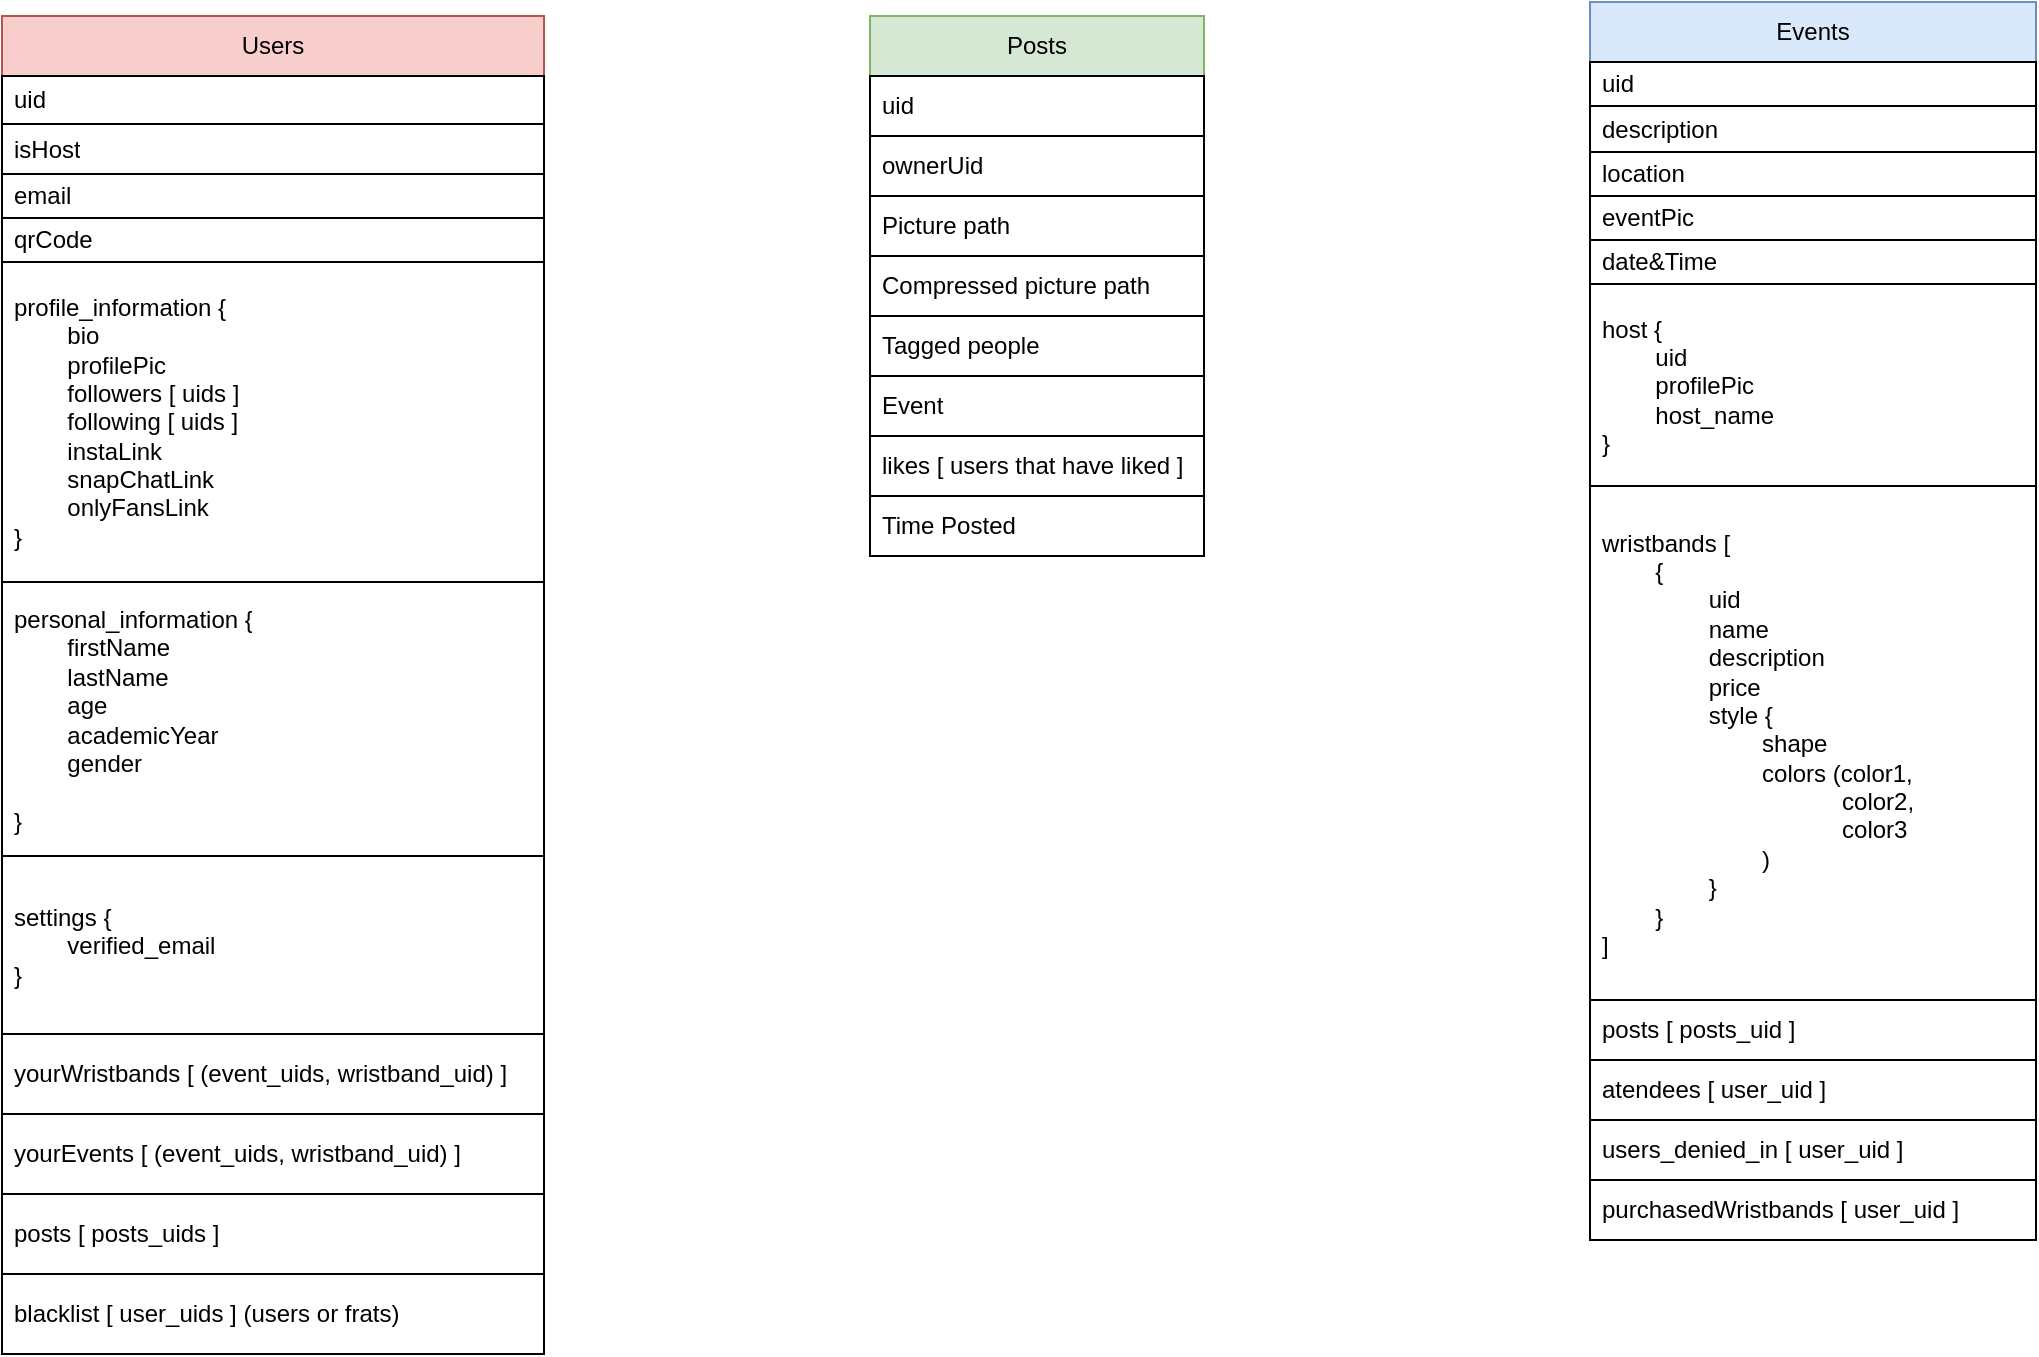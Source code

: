 <mxfile version="26.0.4">
  <diagram name="Page-1" id="JH0RCY85TNOI3xaSvC0d">
    <mxGraphModel dx="1468" dy="1118" grid="0" gridSize="10" guides="1" tooltips="1" connect="1" arrows="1" fold="1" page="0" pageScale="1" pageWidth="850" pageHeight="1100" math="0" shadow="0">
      <root>
        <mxCell id="0" />
        <mxCell id="1" parent="0" />
        <mxCell id="YEw9Q326K0_w8k8QSUhm-1" value="Users" style="swimlane;fontStyle=0;childLayout=stackLayout;horizontal=1;startSize=30;horizontalStack=0;resizeParent=1;resizeParentMax=0;resizeLast=0;collapsible=1;marginBottom=0;whiteSpace=wrap;html=1;fillColor=#f8cecc;strokeColor=#b85450;" parent="1" vertex="1">
          <mxGeometry x="54" y="65" width="271" height="669" as="geometry">
            <mxRectangle x="170" y="110" width="70" height="30" as="alternateBounds" />
          </mxGeometry>
        </mxCell>
        <mxCell id="YEw9Q326K0_w8k8QSUhm-2" value="uid" style="text;strokeColor=default;fillColor=none;align=left;verticalAlign=middle;spacingLeft=4;spacingRight=4;overflow=hidden;points=[[0,0.5],[1,0.5]];portConstraint=eastwest;rotatable=0;whiteSpace=wrap;html=1;" parent="YEw9Q326K0_w8k8QSUhm-1" vertex="1">
          <mxGeometry y="30" width="271" height="24" as="geometry" />
        </mxCell>
        <mxCell id="YEw9Q326K0_w8k8QSUhm-7" value="isHost" style="text;strokeColor=default;fillColor=none;align=left;verticalAlign=middle;spacingLeft=4;spacingRight=4;overflow=hidden;points=[[0,0.5],[1,0.5]];portConstraint=eastwest;rotatable=0;whiteSpace=wrap;html=1;" parent="YEw9Q326K0_w8k8QSUhm-1" vertex="1">
          <mxGeometry y="54" width="271" height="25" as="geometry" />
        </mxCell>
        <mxCell id="YEw9Q326K0_w8k8QSUhm-4" value="email" style="text;strokeColor=default;fillColor=none;align=left;verticalAlign=middle;spacingLeft=4;spacingRight=4;overflow=hidden;points=[[0,0.5],[1,0.5]];portConstraint=eastwest;rotatable=0;whiteSpace=wrap;html=1;" parent="YEw9Q326K0_w8k8QSUhm-1" vertex="1">
          <mxGeometry y="79" width="271" height="22" as="geometry" />
        </mxCell>
        <mxCell id="YEw9Q326K0_w8k8QSUhm-11" value="qrCode" style="text;strokeColor=default;fillColor=none;align=left;verticalAlign=middle;spacingLeft=4;spacingRight=4;overflow=hidden;points=[[0,0.5],[1,0.5]];portConstraint=eastwest;rotatable=0;whiteSpace=wrap;html=1;" parent="YEw9Q326K0_w8k8QSUhm-1" vertex="1">
          <mxGeometry y="101" width="271" height="22" as="geometry" />
        </mxCell>
        <mxCell id="YEw9Q326K0_w8k8QSUhm-3" value="profile_information {&lt;div&gt;&lt;span style=&quot;white-space: pre;&quot;&gt;&#x9;&lt;/span&gt;bio&lt;/div&gt;&lt;div&gt;&lt;span style=&quot;white-space: pre;&quot;&gt;&#x9;&lt;/span&gt;profilePic&lt;/div&gt;&lt;div&gt;&lt;span style=&quot;white-space: pre;&quot;&gt;&#x9;&lt;/span&gt;followers [ uids ]&lt;br&gt;&lt;/div&gt;&lt;div&gt;&lt;span style=&quot;background-color: transparent; color: light-dark(rgb(0, 0, 0), rgb(255, 255, 255)); white-space: pre;&quot;&gt;&#x9;&lt;/span&gt;&lt;span style=&quot;background-color: transparent; color: light-dark(rgb(0, 0, 0), rgb(255, 255, 255));&quot;&gt;following [ uids ]&lt;/span&gt;&lt;br&gt;&lt;/div&gt;&lt;div&gt;&lt;span style=&quot;white-space: pre;&quot;&gt;&#x9;&lt;/span&gt;instaLink&lt;br&gt;&lt;/div&gt;&lt;div&gt;&lt;span style=&quot;white-space: pre;&quot;&gt;&#x9;&lt;/span&gt;snapChatLink&lt;br&gt;&lt;/div&gt;&lt;div&gt;&lt;span style=&quot;white-space: pre;&quot;&gt;&lt;span style=&quot;white-space: pre;&quot;&gt;&#x9;&lt;/span&gt;onlyFansLink&#x9;&lt;/span&gt;&lt;br&gt;&lt;/div&gt;&lt;div&gt;}&lt;/div&gt;" style="text;strokeColor=default;fillColor=none;align=left;verticalAlign=middle;spacingLeft=4;spacingRight=4;overflow=hidden;points=[[0,0.5],[1,0.5]];portConstraint=eastwest;rotatable=0;whiteSpace=wrap;html=1;" parent="YEw9Q326K0_w8k8QSUhm-1" vertex="1">
          <mxGeometry y="123" width="271" height="160" as="geometry" />
        </mxCell>
        <mxCell id="NpRgYucm1WHFKtdOLvuU-1" value="personal_information {&lt;div&gt;&lt;span style=&quot;white-space: pre;&quot;&gt;&#x9;&lt;/span&gt;firstName&lt;br&gt;&lt;/div&gt;&lt;div&gt;&lt;span style=&quot;white-space: pre;&quot;&gt;&#x9;&lt;/span&gt;lastName&lt;br&gt;&lt;/div&gt;&lt;div&gt;&lt;span style=&quot;white-space: pre;&quot;&gt;&#x9;&lt;/span&gt;age&lt;br&gt;&lt;/div&gt;&lt;div&gt;&lt;span style=&quot;white-space: pre;&quot;&gt;&#x9;&lt;/span&gt;academicYear&lt;br&gt;&lt;/div&gt;&lt;div&gt;&lt;span style=&quot;white-space: pre;&quot;&gt;&#x9;&lt;/span&gt;gender&lt;br&gt;&lt;/div&gt;&lt;div&gt;&lt;br&gt;&lt;/div&gt;&lt;div&gt;}&lt;/div&gt;" style="text;strokeColor=default;fillColor=none;align=left;verticalAlign=middle;spacingLeft=4;spacingRight=4;overflow=hidden;points=[[0,0.5],[1,0.5]];portConstraint=eastwest;rotatable=0;whiteSpace=wrap;html=1;" vertex="1" parent="YEw9Q326K0_w8k8QSUhm-1">
          <mxGeometry y="283" width="271" height="137" as="geometry" />
        </mxCell>
        <mxCell id="NpRgYucm1WHFKtdOLvuU-2" value="settings {&lt;div&gt;&lt;span style=&quot;white-space: pre;&quot;&gt;&#x9;&lt;/span&gt;verified_email&lt;/div&gt;&lt;div&gt;}&lt;/div&gt;" style="text;strokeColor=default;fillColor=none;align=left;verticalAlign=middle;spacingLeft=4;spacingRight=4;overflow=hidden;points=[[0,0.5],[1,0.5]];portConstraint=eastwest;rotatable=0;whiteSpace=wrap;html=1;" vertex="1" parent="YEw9Q326K0_w8k8QSUhm-1">
          <mxGeometry y="420" width="271" height="89" as="geometry" />
        </mxCell>
        <mxCell id="NpRgYucm1WHFKtdOLvuU-4" value="yourWristbands [ (event_uids, wristband_uid) ]" style="text;strokeColor=default;fillColor=none;align=left;verticalAlign=middle;spacingLeft=4;spacingRight=4;overflow=hidden;points=[[0,0.5],[1,0.5]];portConstraint=eastwest;rotatable=0;whiteSpace=wrap;html=1;" vertex="1" parent="YEw9Q326K0_w8k8QSUhm-1">
          <mxGeometry y="509" width="271" height="40" as="geometry" />
        </mxCell>
        <mxCell id="NpRgYucm1WHFKtdOLvuU-24" value="yourEvents [ (event_uids, wristband_uid) ]" style="text;strokeColor=default;fillColor=none;align=left;verticalAlign=middle;spacingLeft=4;spacingRight=4;overflow=hidden;points=[[0,0.5],[1,0.5]];portConstraint=eastwest;rotatable=0;whiteSpace=wrap;html=1;" vertex="1" parent="YEw9Q326K0_w8k8QSUhm-1">
          <mxGeometry y="549" width="271" height="40" as="geometry" />
        </mxCell>
        <mxCell id="NpRgYucm1WHFKtdOLvuU-3" value="posts [ posts_uids ]" style="text;strokeColor=default;fillColor=none;align=left;verticalAlign=middle;spacingLeft=4;spacingRight=4;overflow=hidden;points=[[0,0.5],[1,0.5]];portConstraint=eastwest;rotatable=0;whiteSpace=wrap;html=1;" vertex="1" parent="YEw9Q326K0_w8k8QSUhm-1">
          <mxGeometry y="589" width="271" height="40" as="geometry" />
        </mxCell>
        <mxCell id="NpRgYucm1WHFKtdOLvuU-23" value="blacklist [ user_uids ] (users or frats)" style="text;strokeColor=default;fillColor=none;align=left;verticalAlign=middle;spacingLeft=4;spacingRight=4;overflow=hidden;points=[[0,0.5],[1,0.5]];portConstraint=eastwest;rotatable=0;whiteSpace=wrap;html=1;" vertex="1" parent="YEw9Q326K0_w8k8QSUhm-1">
          <mxGeometry y="629" width="271" height="40" as="geometry" />
        </mxCell>
        <mxCell id="YEw9Q326K0_w8k8QSUhm-14" value="Events" style="swimlane;fontStyle=0;childLayout=stackLayout;horizontal=1;startSize=30;horizontalStack=0;resizeParent=1;resizeParentMax=0;resizeLast=0;collapsible=1;marginBottom=0;whiteSpace=wrap;html=1;fillColor=#dae8fc;strokeColor=#6c8ebf;" parent="1" vertex="1">
          <mxGeometry x="848" y="58" width="223" height="619" as="geometry" />
        </mxCell>
        <mxCell id="YEw9Q326K0_w8k8QSUhm-15" value="uid" style="text;strokeColor=default;fillColor=none;align=left;verticalAlign=middle;spacingLeft=4;spacingRight=4;overflow=hidden;points=[[0,0.5],[1,0.5]];portConstraint=eastwest;rotatable=0;whiteSpace=wrap;html=1;" parent="YEw9Q326K0_w8k8QSUhm-14" vertex="1">
          <mxGeometry y="30" width="223" height="22" as="geometry" />
        </mxCell>
        <mxCell id="NpRgYucm1WHFKtdOLvuU-17" value="description" style="text;strokeColor=default;fillColor=none;align=left;verticalAlign=middle;spacingLeft=4;spacingRight=4;overflow=hidden;points=[[0,0.5],[1,0.5]];portConstraint=eastwest;rotatable=0;whiteSpace=wrap;html=1;" vertex="1" parent="YEw9Q326K0_w8k8QSUhm-14">
          <mxGeometry y="52" width="223" height="23" as="geometry" />
        </mxCell>
        <mxCell id="YEw9Q326K0_w8k8QSUhm-19" value="location" style="text;strokeColor=default;fillColor=none;align=left;verticalAlign=middle;spacingLeft=4;spacingRight=4;overflow=hidden;points=[[0,0.5],[1,0.5]];portConstraint=eastwest;rotatable=0;whiteSpace=wrap;html=1;" parent="YEw9Q326K0_w8k8QSUhm-14" vertex="1">
          <mxGeometry y="75" width="223" height="22" as="geometry" />
        </mxCell>
        <mxCell id="YEw9Q326K0_w8k8QSUhm-17" value="eventPic" style="text;strokeColor=default;fillColor=none;align=left;verticalAlign=middle;spacingLeft=4;spacingRight=4;overflow=hidden;points=[[0,0.5],[1,0.5]];portConstraint=eastwest;rotatable=0;whiteSpace=wrap;html=1;" parent="YEw9Q326K0_w8k8QSUhm-14" vertex="1">
          <mxGeometry y="97" width="223" height="22" as="geometry" />
        </mxCell>
        <mxCell id="YEw9Q326K0_w8k8QSUhm-20" value="date&amp;amp;Time" style="text;strokeColor=default;fillColor=none;align=left;verticalAlign=middle;spacingLeft=4;spacingRight=4;overflow=hidden;points=[[0,0.5],[1,0.5]];portConstraint=eastwest;rotatable=0;whiteSpace=wrap;html=1;" parent="YEw9Q326K0_w8k8QSUhm-14" vertex="1">
          <mxGeometry y="119" width="223" height="22" as="geometry" />
        </mxCell>
        <mxCell id="NpRgYucm1WHFKtdOLvuU-15" value="host {&lt;div&gt;&lt;span style=&quot;white-space: pre;&quot;&gt;&#x9;&lt;/span&gt;uid&lt;/div&gt;&lt;div&gt;&lt;span style=&quot;white-space: pre;&quot;&gt;&#x9;&lt;/span&gt;profilePic&lt;/div&gt;&lt;div&gt;&lt;span style=&quot;white-space: pre;&quot;&gt;&#x9;&lt;/span&gt;host_name&lt;br&gt;&lt;div&gt;}&lt;/div&gt;&lt;/div&gt;" style="text;strokeColor=default;fillColor=none;align=left;verticalAlign=middle;spacingLeft=4;spacingRight=4;overflow=hidden;points=[[0,0.5],[1,0.5]];portConstraint=eastwest;rotatable=0;whiteSpace=wrap;html=1;" vertex="1" parent="YEw9Q326K0_w8k8QSUhm-14">
          <mxGeometry y="141" width="223" height="101" as="geometry" />
        </mxCell>
        <mxCell id="NpRgYucm1WHFKtdOLvuU-19" value="wristbands [&lt;div&gt;&lt;span style=&quot;white-space: pre;&quot;&gt;&#x9;&lt;/span&gt;{&lt;/div&gt;&lt;div&gt;&lt;span style=&quot;background-color: transparent; color: light-dark(rgb(0, 0, 0), rgb(255, 255, 255));&quot;&gt;&lt;span style=&quot;white-space: pre;&quot;&gt;&#x9;&lt;/span&gt;&lt;span style=&quot;white-space: pre;&quot;&gt;&#x9;&lt;/span&gt;uid&lt;/span&gt;&lt;/div&gt;&lt;div&gt;&lt;span style=&quot;background-color: transparent; color: light-dark(rgb(0, 0, 0), rgb(255, 255, 255));&quot;&gt;&lt;span style=&quot;white-space: pre;&quot;&gt;&#x9;&lt;/span&gt;&lt;span style=&quot;white-space: pre;&quot;&gt;&#x9;&lt;/span&gt;name&lt;/span&gt;&lt;/div&gt;&lt;div&gt;&lt;span style=&quot;background-color: transparent; color: light-dark(rgb(0, 0, 0), rgb(255, 255, 255));&quot;&gt;&lt;span style=&quot;white-space: pre;&quot;&gt;&#x9;&lt;/span&gt;&lt;span style=&quot;white-space: pre;&quot;&gt;&#x9;&lt;/span&gt;description&lt;/span&gt;&lt;/div&gt;&lt;div&gt;&lt;span style=&quot;background-color: transparent; color: light-dark(rgb(0, 0, 0), rgb(255, 255, 255));&quot;&gt;&lt;span style=&quot;white-space: pre;&quot;&gt;&#x9;&lt;/span&gt;&lt;span style=&quot;white-space: pre;&quot;&gt;&#x9;&lt;/span&gt;price&lt;/span&gt;&lt;/div&gt;&lt;div&gt;&lt;div&gt;&lt;span style=&quot;white-space: pre;&quot;&gt;&#x9;&lt;/span&gt;&lt;span style=&quot;white-space: pre;&quot;&gt;&#x9;&lt;/span&gt;style {&lt;/div&gt;&lt;div&gt;&lt;span style=&quot;white-space: pre;&quot;&gt;&lt;span style=&quot;white-space: pre;&quot;&gt;&#x9;&lt;/span&gt;&lt;span style=&quot;white-space: pre;&quot;&gt;&#x9;&lt;/span&gt;&lt;span style=&quot;white-space: pre;&quot;&gt;&#x9;&lt;/span&gt;shape&lt;/span&gt;&lt;/div&gt;&lt;div&gt;&lt;span style=&quot;white-space: pre;&quot;&gt;&lt;span style=&quot;white-space: pre;&quot;&gt;&#x9;&lt;/span&gt;&lt;span style=&quot;white-space: pre;&quot;&gt;&#x9;&lt;/span&gt;&lt;span style=&quot;white-space: pre;&quot;&gt;&#x9;&lt;/span&gt;colors (color1,&lt;/span&gt;&lt;/div&gt;&lt;div&gt;&lt;span style=&quot;white-space: pre;&quot;&gt;&lt;span style=&quot;white-space: pre;&quot;&gt;&#x9;&lt;/span&gt;&lt;span style=&quot;white-space: pre;&quot;&gt;&#x9;&lt;/span&gt;&lt;span style=&quot;white-space: pre;&quot;&gt;&#x9;&lt;/span&gt;&lt;span style=&quot;white-space: pre;&quot;&gt;&#x9;&lt;/span&gt;    color2,&lt;/span&gt;&lt;/div&gt;&lt;div&gt;&lt;span style=&quot;white-space: pre;&quot;&gt;&lt;span style=&quot;white-space: pre;&quot;&gt;&#x9;&lt;/span&gt;&lt;span style=&quot;white-space: pre;&quot;&gt;&#x9;&lt;/span&gt;&lt;span style=&quot;white-space: pre;&quot;&gt;&#x9;&lt;/span&gt;&lt;span style=&quot;white-space: pre;&quot;&gt;&#x9;&lt;/span&gt;    color3&lt;/span&gt;&lt;/div&gt;&lt;div&gt;&lt;span style=&quot;white-space: pre;&quot;&gt;&lt;span style=&quot;white-space: pre;&quot;&gt;&#x9;&lt;/span&gt;&lt;span style=&quot;white-space: pre;&quot;&gt;&#x9;&lt;/span&gt;&lt;span style=&quot;white-space: pre;&quot;&gt;&#x9;&lt;/span&gt;)&#x9;&lt;/span&gt;&lt;span style=&quot;white-space: pre;&quot;&gt;&#x9;&lt;/span&gt;&lt;/div&gt;&lt;div&gt;&lt;span style=&quot;white-space: pre;&quot;&gt;&#x9;&lt;/span&gt;&lt;span style=&quot;white-space: pre;&quot;&gt;&#x9;&lt;/span&gt;}&lt;br&gt;&lt;div&gt;&lt;span style=&quot;white-space: pre;&quot;&gt;&#x9;&lt;/span&gt;}&lt;/div&gt;&lt;/div&gt;&lt;/div&gt;&lt;div&gt;]&lt;/div&gt;" style="text;strokeColor=default;fillColor=none;align=left;verticalAlign=middle;spacingLeft=4;spacingRight=4;overflow=hidden;points=[[0,0.5],[1,0.5]];portConstraint=eastwest;rotatable=0;whiteSpace=wrap;html=1;" vertex="1" parent="YEw9Q326K0_w8k8QSUhm-14">
          <mxGeometry y="242" width="223" height="257" as="geometry" />
        </mxCell>
        <mxCell id="NpRgYucm1WHFKtdOLvuU-18" value="posts [ posts_uid ]" style="text;strokeColor=default;fillColor=none;align=left;verticalAlign=middle;spacingLeft=4;spacingRight=4;overflow=hidden;points=[[0,0.5],[1,0.5]];portConstraint=eastwest;rotatable=0;whiteSpace=wrap;html=1;" vertex="1" parent="YEw9Q326K0_w8k8QSUhm-14">
          <mxGeometry y="499" width="223" height="30" as="geometry" />
        </mxCell>
        <mxCell id="NpRgYucm1WHFKtdOLvuU-20" value="atendees [ user_uid ]" style="text;strokeColor=default;fillColor=none;align=left;verticalAlign=middle;spacingLeft=4;spacingRight=4;overflow=hidden;points=[[0,0.5],[1,0.5]];portConstraint=eastwest;rotatable=0;whiteSpace=wrap;html=1;" vertex="1" parent="YEw9Q326K0_w8k8QSUhm-14">
          <mxGeometry y="529" width="223" height="30" as="geometry" />
        </mxCell>
        <mxCell id="NpRgYucm1WHFKtdOLvuU-22" value="users_denied_in [ user_uid ]" style="text;strokeColor=default;fillColor=none;align=left;verticalAlign=middle;spacingLeft=4;spacingRight=4;overflow=hidden;points=[[0,0.5],[1,0.5]];portConstraint=eastwest;rotatable=0;whiteSpace=wrap;html=1;" vertex="1" parent="YEw9Q326K0_w8k8QSUhm-14">
          <mxGeometry y="559" width="223" height="30" as="geometry" />
        </mxCell>
        <mxCell id="NpRgYucm1WHFKtdOLvuU-21" value="purchasedWristbands [ user_uid ]" style="text;strokeColor=default;fillColor=none;align=left;verticalAlign=middle;spacingLeft=4;spacingRight=4;overflow=hidden;points=[[0,0.5],[1,0.5]];portConstraint=eastwest;rotatable=0;whiteSpace=wrap;html=1;" vertex="1" parent="YEw9Q326K0_w8k8QSUhm-14">
          <mxGeometry y="589" width="223" height="30" as="geometry" />
        </mxCell>
        <mxCell id="NpRgYucm1WHFKtdOLvuU-5" value="Posts" style="swimlane;fontStyle=0;childLayout=stackLayout;horizontal=1;startSize=30;horizontalStack=0;resizeParent=1;resizeParentMax=0;resizeLast=0;collapsible=1;marginBottom=0;whiteSpace=wrap;html=1;fillColor=#d5e8d4;strokeColor=#82b366;" vertex="1" parent="1">
          <mxGeometry x="488" y="65" width="167" height="270" as="geometry" />
        </mxCell>
        <mxCell id="NpRgYucm1WHFKtdOLvuU-13" value="uid" style="text;strokeColor=default;fillColor=none;align=left;verticalAlign=middle;spacingLeft=4;spacingRight=4;overflow=hidden;points=[[0,0.5],[1,0.5]];portConstraint=eastwest;rotatable=0;whiteSpace=wrap;html=1;" vertex="1" parent="NpRgYucm1WHFKtdOLvuU-5">
          <mxGeometry y="30" width="167" height="30" as="geometry" />
        </mxCell>
        <mxCell id="NpRgYucm1WHFKtdOLvuU-6" value="ownerUid" style="text;strokeColor=default;fillColor=none;align=left;verticalAlign=middle;spacingLeft=4;spacingRight=4;overflow=hidden;points=[[0,0.5],[1,0.5]];portConstraint=eastwest;rotatable=0;whiteSpace=wrap;html=1;" vertex="1" parent="NpRgYucm1WHFKtdOLvuU-5">
          <mxGeometry y="60" width="167" height="30" as="geometry" />
        </mxCell>
        <mxCell id="NpRgYucm1WHFKtdOLvuU-16" value="Picture path" style="text;strokeColor=default;fillColor=none;align=left;verticalAlign=middle;spacingLeft=4;spacingRight=4;overflow=hidden;points=[[0,0.5],[1,0.5]];portConstraint=eastwest;rotatable=0;whiteSpace=wrap;html=1;" vertex="1" parent="NpRgYucm1WHFKtdOLvuU-5">
          <mxGeometry y="90" width="167" height="30" as="geometry" />
        </mxCell>
        <mxCell id="NpRgYucm1WHFKtdOLvuU-14" value="Compressed picture path" style="text;strokeColor=default;fillColor=none;align=left;verticalAlign=middle;spacingLeft=4;spacingRight=4;overflow=hidden;points=[[0,0.5],[1,0.5]];portConstraint=eastwest;rotatable=0;whiteSpace=wrap;html=1;" vertex="1" parent="NpRgYucm1WHFKtdOLvuU-5">
          <mxGeometry y="120" width="167" height="30" as="geometry" />
        </mxCell>
        <mxCell id="NpRgYucm1WHFKtdOLvuU-9" value="Tagged people" style="text;strokeColor=default;fillColor=none;align=left;verticalAlign=middle;spacingLeft=4;spacingRight=4;overflow=hidden;points=[[0,0.5],[1,0.5]];portConstraint=eastwest;rotatable=0;whiteSpace=wrap;html=1;" vertex="1" parent="NpRgYucm1WHFKtdOLvuU-5">
          <mxGeometry y="150" width="167" height="30" as="geometry" />
        </mxCell>
        <mxCell id="NpRgYucm1WHFKtdOLvuU-10" value="Event" style="text;strokeColor=default;fillColor=none;align=left;verticalAlign=middle;spacingLeft=4;spacingRight=4;overflow=hidden;points=[[0,0.5],[1,0.5]];portConstraint=eastwest;rotatable=0;whiteSpace=wrap;html=1;" vertex="1" parent="NpRgYucm1WHFKtdOLvuU-5">
          <mxGeometry y="180" width="167" height="30" as="geometry" />
        </mxCell>
        <mxCell id="NpRgYucm1WHFKtdOLvuU-7" value="likes [ users that have liked ]" style="text;strokeColor=default;fillColor=none;align=left;verticalAlign=middle;spacingLeft=4;spacingRight=4;overflow=hidden;points=[[0,0.5],[1,0.5]];portConstraint=eastwest;rotatable=0;whiteSpace=wrap;html=1;" vertex="1" parent="NpRgYucm1WHFKtdOLvuU-5">
          <mxGeometry y="210" width="167" height="30" as="geometry" />
        </mxCell>
        <mxCell id="NpRgYucm1WHFKtdOLvuU-11" value="Time Posted" style="text;strokeColor=default;fillColor=none;align=left;verticalAlign=middle;spacingLeft=4;spacingRight=4;overflow=hidden;points=[[0,0.5],[1,0.5]];portConstraint=eastwest;rotatable=0;whiteSpace=wrap;html=1;" vertex="1" parent="NpRgYucm1WHFKtdOLvuU-5">
          <mxGeometry y="240" width="167" height="30" as="geometry" />
        </mxCell>
      </root>
    </mxGraphModel>
  </diagram>
</mxfile>

